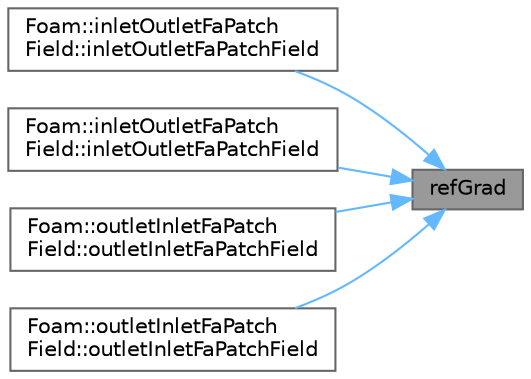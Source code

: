 digraph "refGrad"
{
 // LATEX_PDF_SIZE
  bgcolor="transparent";
  edge [fontname=Helvetica,fontsize=10,labelfontname=Helvetica,labelfontsize=10];
  node [fontname=Helvetica,fontsize=10,shape=box,height=0.2,width=0.4];
  rankdir="RL";
  Node1 [id="Node000001",label="refGrad",height=0.2,width=0.4,color="gray40", fillcolor="grey60", style="filled", fontcolor="black",tooltip=" "];
  Node1 -> Node2 [id="edge1_Node000001_Node000002",dir="back",color="steelblue1",style="solid",tooltip=" "];
  Node2 [id="Node000002",label="Foam::inletOutletFaPatch\lField::inletOutletFaPatchField",height=0.2,width=0.4,color="grey40", fillcolor="white", style="filled",URL="$classFoam_1_1inletOutletFaPatchField.html#a58f3dfc7307ef099b107f4b98c93c349",tooltip=" "];
  Node1 -> Node3 [id="edge2_Node000001_Node000003",dir="back",color="steelblue1",style="solid",tooltip=" "];
  Node3 [id="Node000003",label="Foam::inletOutletFaPatch\lField::inletOutletFaPatchField",height=0.2,width=0.4,color="grey40", fillcolor="white", style="filled",URL="$classFoam_1_1inletOutletFaPatchField.html#a9f03b1e8d607191c769fe4e67313a366",tooltip=" "];
  Node1 -> Node4 [id="edge3_Node000001_Node000004",dir="back",color="steelblue1",style="solid",tooltip=" "];
  Node4 [id="Node000004",label="Foam::outletInletFaPatch\lField::outletInletFaPatchField",height=0.2,width=0.4,color="grey40", fillcolor="white", style="filled",URL="$classFoam_1_1outletInletFaPatchField.html#adbbeab53eeb0852870818dbf058b5da8",tooltip=" "];
  Node1 -> Node5 [id="edge4_Node000001_Node000005",dir="back",color="steelblue1",style="solid",tooltip=" "];
  Node5 [id="Node000005",label="Foam::outletInletFaPatch\lField::outletInletFaPatchField",height=0.2,width=0.4,color="grey40", fillcolor="white", style="filled",URL="$classFoam_1_1outletInletFaPatchField.html#a1d0d370ef89501fc99f996bb1d69c95a",tooltip=" "];
}
